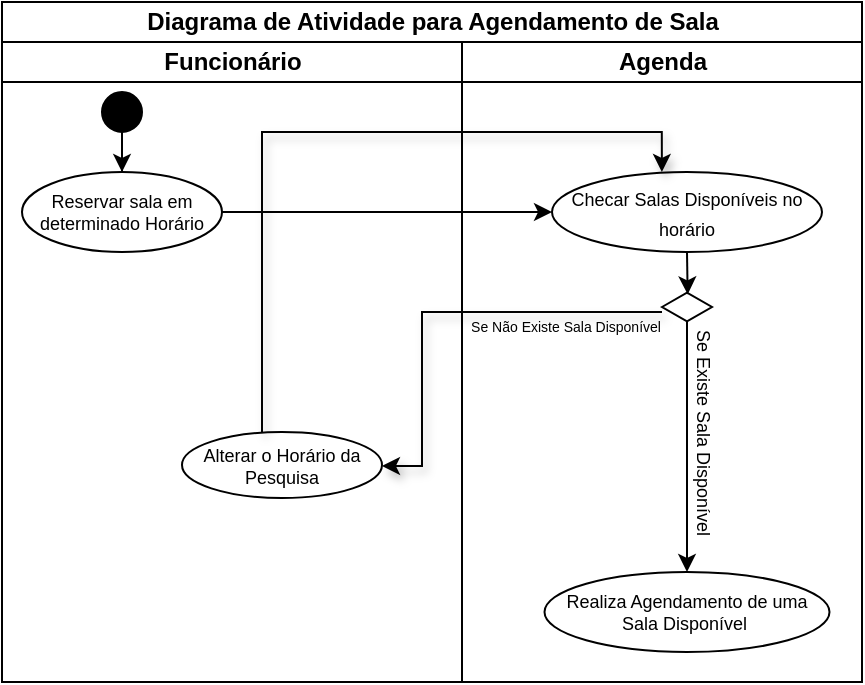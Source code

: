 <mxfile version="20.6.2" type="github">
  <diagram id="prtHgNgQTEPvFCAcTncT" name="Page-1">
    <mxGraphModel dx="652" dy="355" grid="1" gridSize="10" guides="1" tooltips="1" connect="1" arrows="1" fold="1" page="1" pageScale="1" pageWidth="827" pageHeight="1169" math="0" shadow="0">
      <root>
        <mxCell id="0" />
        <mxCell id="1" parent="0" />
        <mxCell id="kfuMkHNKd0KxU2UGfjOB-3" value="Diagrama de Atividade para Agendamento de Sala" style="swimlane;childLayout=stackLayout;resizeParent=1;resizeParentMax=0;startSize=20;html=1;fillColor=none;" vertex="1" parent="1">
          <mxGeometry x="550" y="105" width="430" height="340" as="geometry" />
        </mxCell>
        <mxCell id="kfuMkHNKd0KxU2UGfjOB-12" style="edgeStyle=orthogonalEdgeStyle;rounded=0;orthogonalLoop=1;jettySize=auto;html=1;exitX=1;exitY=0.5;exitDx=0;exitDy=0;" edge="1" parent="kfuMkHNKd0KxU2UGfjOB-3" source="kfuMkHNKd0KxU2UGfjOB-9" target="kfuMkHNKd0KxU2UGfjOB-11">
          <mxGeometry relative="1" as="geometry" />
        </mxCell>
        <mxCell id="kfuMkHNKd0KxU2UGfjOB-4" value="Funcionário" style="swimlane;startSize=20;html=1;fillColor=none;" vertex="1" parent="kfuMkHNKd0KxU2UGfjOB-3">
          <mxGeometry y="20" width="230" height="320" as="geometry" />
        </mxCell>
        <mxCell id="kfuMkHNKd0KxU2UGfjOB-10" style="edgeStyle=orthogonalEdgeStyle;rounded=0;orthogonalLoop=1;jettySize=auto;html=1;entryX=0.5;entryY=0;entryDx=0;entryDy=0;" edge="1" parent="kfuMkHNKd0KxU2UGfjOB-4" source="kfuMkHNKd0KxU2UGfjOB-8" target="kfuMkHNKd0KxU2UGfjOB-9">
          <mxGeometry relative="1" as="geometry" />
        </mxCell>
        <mxCell id="kfuMkHNKd0KxU2UGfjOB-8" value="" style="ellipse;whiteSpace=wrap;html=1;aspect=fixed;fillColor=#000000;" vertex="1" parent="kfuMkHNKd0KxU2UGfjOB-4">
          <mxGeometry x="50" y="25" width="20" height="20" as="geometry" />
        </mxCell>
        <mxCell id="kfuMkHNKd0KxU2UGfjOB-9" value="Reservar sala em determinado Horário" style="ellipse;whiteSpace=wrap;html=1;align=center;newEdgeStyle={&quot;edgeStyle&quot;:&quot;entityRelationEdgeStyle&quot;,&quot;startArrow&quot;:&quot;none&quot;,&quot;endArrow&quot;:&quot;none&quot;,&quot;segment&quot;:10,&quot;curved&quot;:1};treeFolding=1;treeMoving=1;fillColor=none;fontSize=9;" vertex="1" parent="kfuMkHNKd0KxU2UGfjOB-4">
          <mxGeometry x="10" y="65" width="100" height="40" as="geometry" />
        </mxCell>
        <mxCell id="kfuMkHNKd0KxU2UGfjOB-31" value="Alterar o Horário da Pesquisa" style="ellipse;whiteSpace=wrap;html=1;align=center;newEdgeStyle={&quot;edgeStyle&quot;:&quot;entityRelationEdgeStyle&quot;,&quot;startArrow&quot;:&quot;none&quot;,&quot;endArrow&quot;:&quot;none&quot;,&quot;segment&quot;:10,&quot;curved&quot;:1};treeFolding=1;treeMoving=1;fontSize=9;fillColor=none;" vertex="1" parent="kfuMkHNKd0KxU2UGfjOB-4">
          <mxGeometry x="90" y="195" width="100" height="33" as="geometry" />
        </mxCell>
        <mxCell id="kfuMkHNKd0KxU2UGfjOB-23" value="" style="edgeStyle=orthogonalEdgeStyle;rounded=0;orthogonalLoop=1;jettySize=auto;html=1;fontSize=9;shadow=1;sketch=0;" edge="1" parent="kfuMkHNKd0KxU2UGfjOB-3" source="kfuMkHNKd0KxU2UGfjOB-15" target="kfuMkHNKd0KxU2UGfjOB-31">
          <mxGeometry relative="1" as="geometry">
            <mxPoint x="115.034" y="215" as="targetPoint" />
            <Array as="points">
              <mxPoint x="210" y="155" />
              <mxPoint x="210" y="232" />
            </Array>
          </mxGeometry>
        </mxCell>
        <mxCell id="kfuMkHNKd0KxU2UGfjOB-5" value="Agenda" style="swimlane;startSize=20;html=1;fillColor=none;" vertex="1" parent="kfuMkHNKd0KxU2UGfjOB-3">
          <mxGeometry x="230" y="20" width="200" height="320" as="geometry" />
        </mxCell>
        <mxCell id="kfuMkHNKd0KxU2UGfjOB-14" style="edgeStyle=orthogonalEdgeStyle;rounded=0;orthogonalLoop=1;jettySize=auto;html=1;exitX=0.5;exitY=1;exitDx=0;exitDy=0;entryX=0.513;entryY=0.08;entryDx=0;entryDy=0;entryPerimeter=0;" edge="1" parent="kfuMkHNKd0KxU2UGfjOB-5" source="kfuMkHNKd0KxU2UGfjOB-11" target="kfuMkHNKd0KxU2UGfjOB-15">
          <mxGeometry relative="1" as="geometry">
            <mxPoint x="110" y="105" as="targetPoint" />
          </mxGeometry>
        </mxCell>
        <mxCell id="kfuMkHNKd0KxU2UGfjOB-11" value="&lt;font style=&quot;font-size: 9px;&quot;&gt;Checar Salas Disponíveis no horário&lt;/font&gt;" style="ellipse;whiteSpace=wrap;html=1;align=center;newEdgeStyle={&quot;edgeStyle&quot;:&quot;entityRelationEdgeStyle&quot;,&quot;startArrow&quot;:&quot;none&quot;,&quot;endArrow&quot;:&quot;none&quot;,&quot;segment&quot;:10,&quot;curved&quot;:1};treeFolding=1;treeMoving=1;fillColor=none;" vertex="1" parent="kfuMkHNKd0KxU2UGfjOB-5">
          <mxGeometry x="45" y="65" width="135" height="40" as="geometry" />
        </mxCell>
        <mxCell id="kfuMkHNKd0KxU2UGfjOB-15" value="" style="html=1;whiteSpace=wrap;aspect=fixed;shape=isoRectangle;fillColor=none;" vertex="1" parent="kfuMkHNKd0KxU2UGfjOB-5">
          <mxGeometry x="100" y="125" width="25" height="15" as="geometry" />
        </mxCell>
        <UserObject label="Se Existe Sala Disponível" placeholders="1" name="Variable" id="kfuMkHNKd0KxU2UGfjOB-18">
          <mxCell style="text;html=1;strokeColor=none;fillColor=none;align=center;verticalAlign=middle;whiteSpace=wrap;overflow=hidden;fontSize=9;rotation=90;" vertex="1" parent="kfuMkHNKd0KxU2UGfjOB-5">
            <mxGeometry x="66.5" y="185" width="108" height="20" as="geometry" />
          </mxCell>
        </UserObject>
        <mxCell id="kfuMkHNKd0KxU2UGfjOB-27" value="Realiza Agendamento de uma Sala Disponível&amp;nbsp;" style="ellipse;whiteSpace=wrap;html=1;align=center;newEdgeStyle={&quot;edgeStyle&quot;:&quot;entityRelationEdgeStyle&quot;,&quot;startArrow&quot;:&quot;none&quot;,&quot;endArrow&quot;:&quot;none&quot;,&quot;segment&quot;:10,&quot;curved&quot;:1};treeFolding=1;treeMoving=1;fontSize=9;fillColor=none;" vertex="1" parent="kfuMkHNKd0KxU2UGfjOB-5">
          <mxGeometry x="41.25" y="265" width="142.5" height="40" as="geometry" />
        </mxCell>
        <mxCell id="kfuMkHNKd0KxU2UGfjOB-17" style="edgeStyle=orthogonalEdgeStyle;rounded=0;orthogonalLoop=1;jettySize=auto;html=1;entryX=0.5;entryY=0;entryDx=0;entryDy=0;" edge="1" parent="kfuMkHNKd0KxU2UGfjOB-5" source="kfuMkHNKd0KxU2UGfjOB-15" target="kfuMkHNKd0KxU2UGfjOB-27">
          <mxGeometry relative="1" as="geometry">
            <mxPoint x="110" y="235" as="targetPoint" />
          </mxGeometry>
        </mxCell>
        <UserObject label="Se Não Existe Sala Disponível" placeholders="1" name="Variable" id="kfuMkHNKd0KxU2UGfjOB-28">
          <mxCell style="text;html=1;strokeColor=none;fillColor=none;align=center;verticalAlign=middle;whiteSpace=wrap;overflow=hidden;fontSize=7;rotation=0;" vertex="1" parent="kfuMkHNKd0KxU2UGfjOB-5">
            <mxGeometry x="-3" y="135" width="110" height="15" as="geometry" />
          </mxCell>
        </UserObject>
        <mxCell id="kfuMkHNKd0KxU2UGfjOB-32" style="edgeStyle=orthogonalEdgeStyle;rounded=0;orthogonalLoop=1;jettySize=auto;html=1;entryX=0.407;entryY=0;entryDx=0;entryDy=0;entryPerimeter=0;fontSize=9;shadow=1;" edge="1" parent="kfuMkHNKd0KxU2UGfjOB-3" source="kfuMkHNKd0KxU2UGfjOB-31" target="kfuMkHNKd0KxU2UGfjOB-11">
          <mxGeometry relative="1" as="geometry">
            <Array as="points">
              <mxPoint x="130" y="65" />
              <mxPoint x="330" y="65" />
            </Array>
          </mxGeometry>
        </mxCell>
      </root>
    </mxGraphModel>
  </diagram>
</mxfile>
